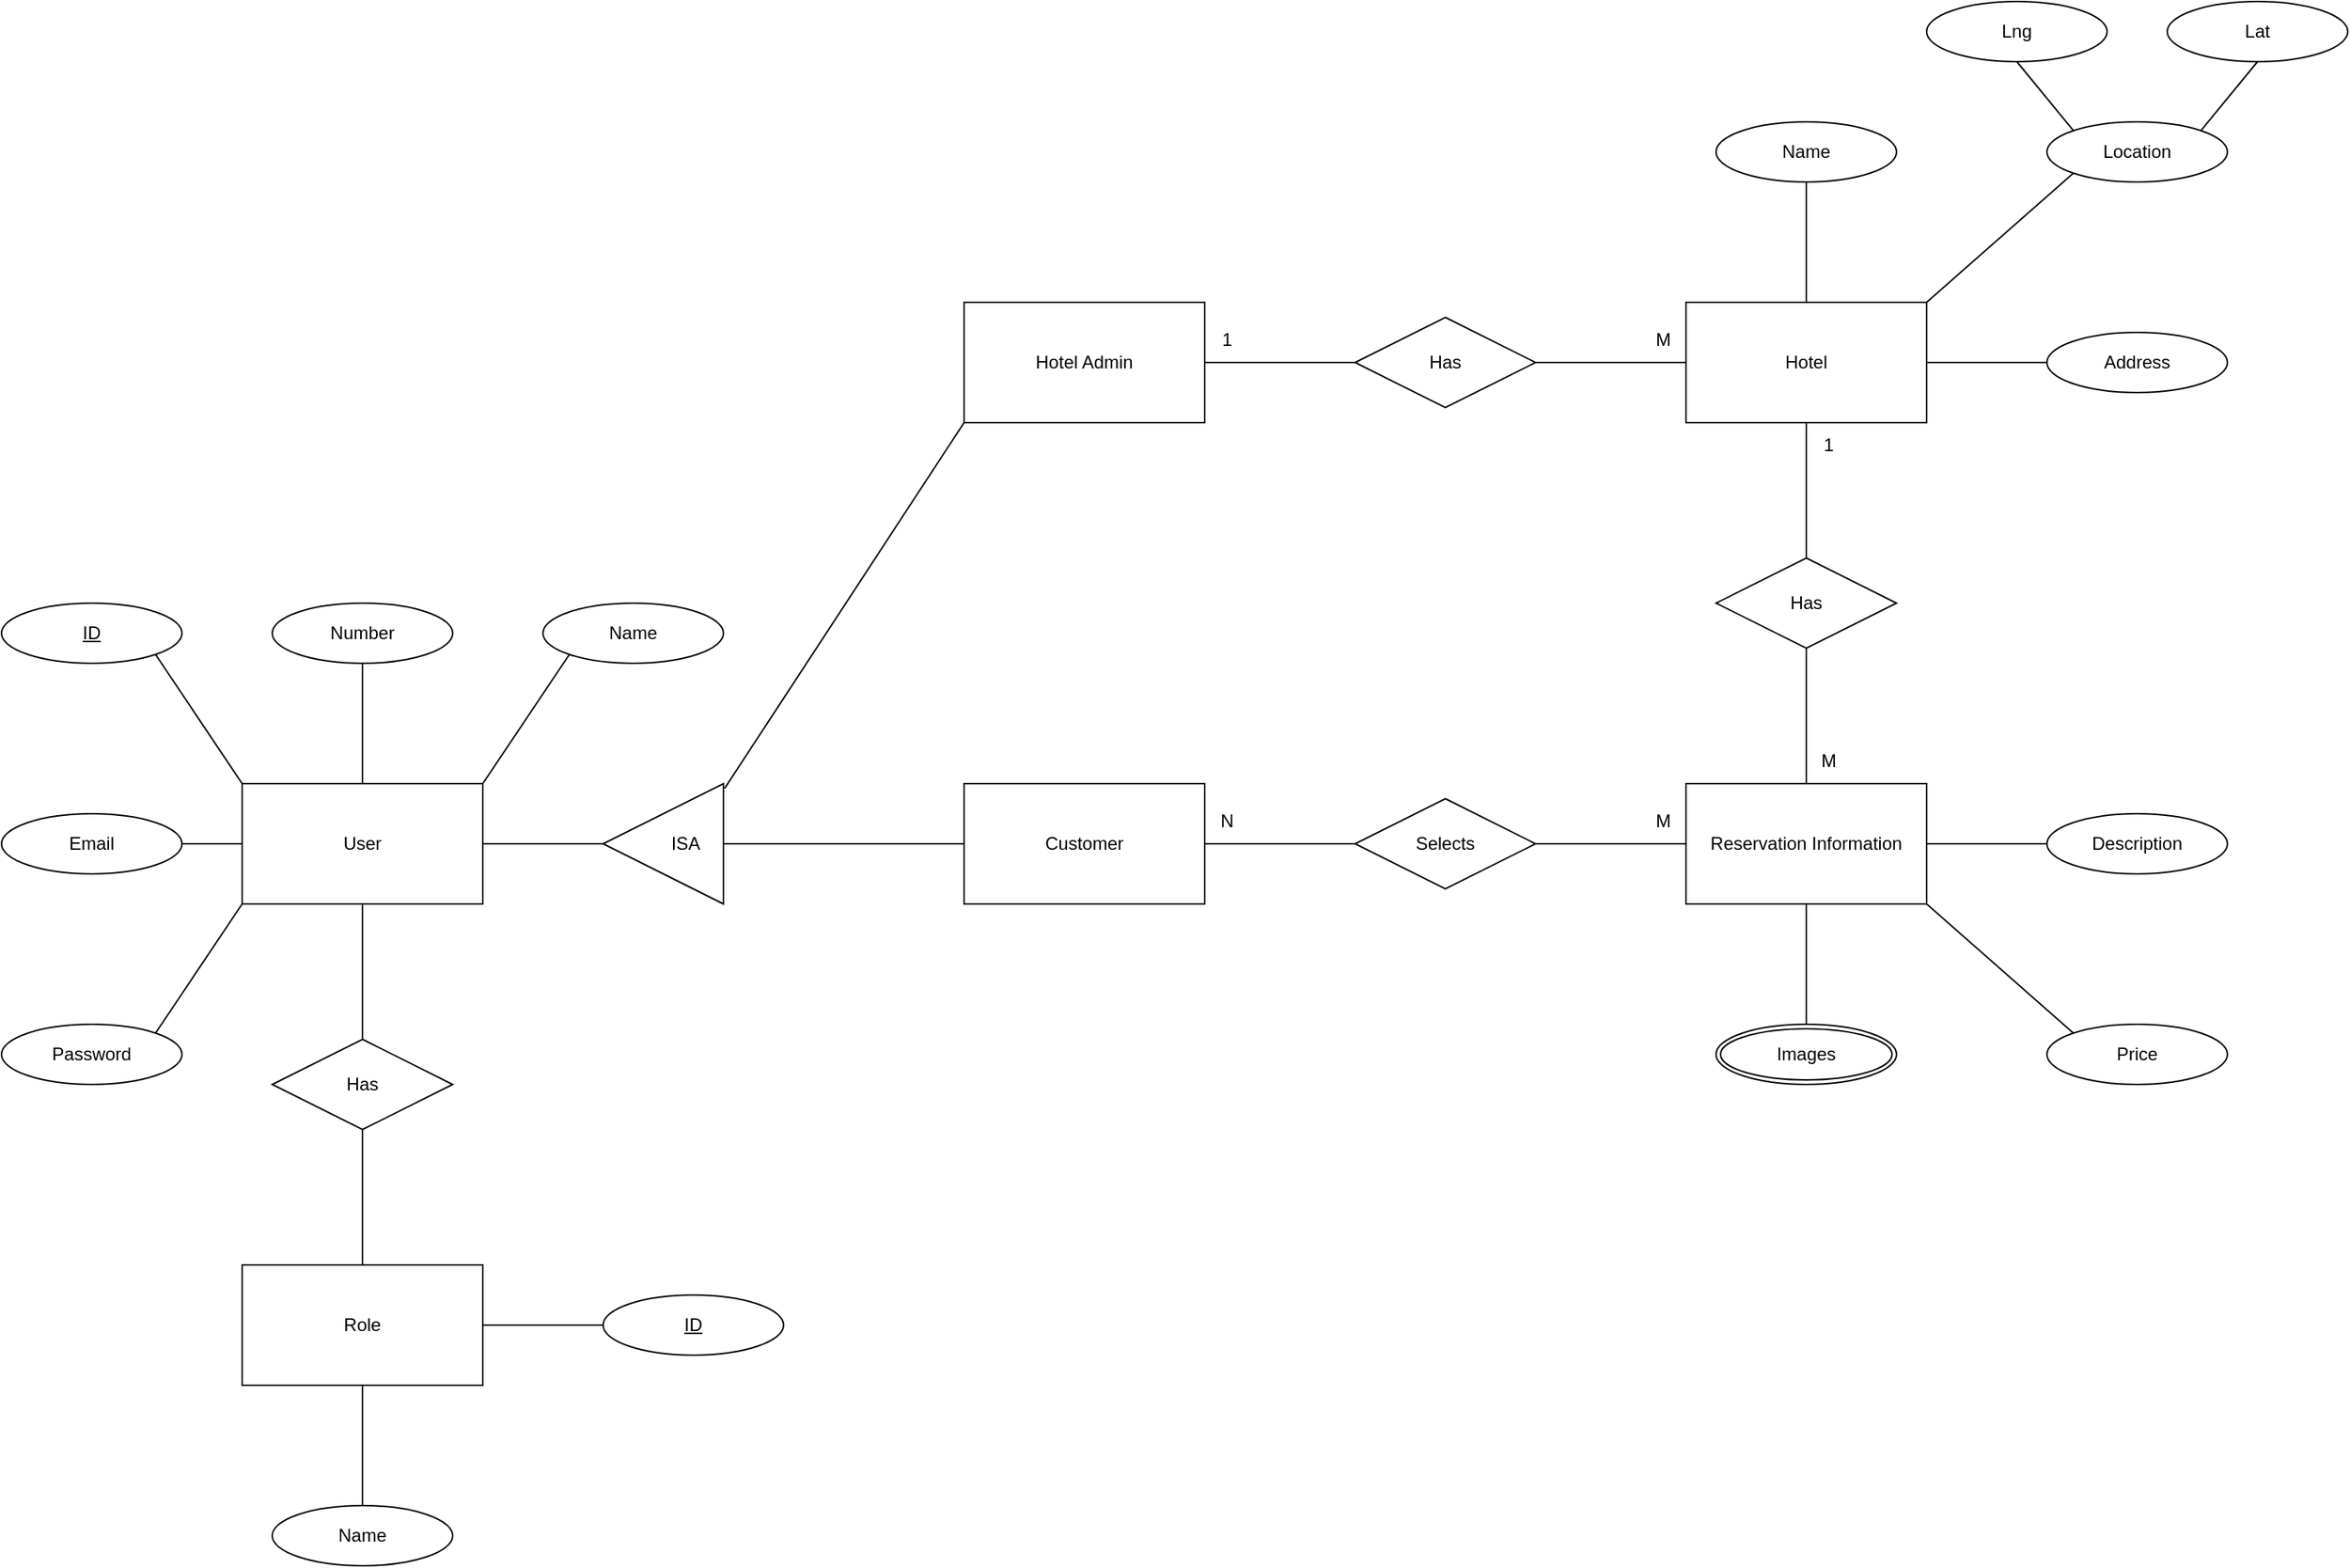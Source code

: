 <mxfile version="16.5.1" type="device"><diagram id="xCoGVPV_n5M5hpCz1Kdj" name="ER"><mxGraphModel dx="2071" dy="1864" grid="1" gridSize="10" guides="1" tooltips="1" connect="1" arrows="1" fold="1" page="1" pageScale="1" pageWidth="850" pageHeight="1100" math="0" shadow="0"><root><mxCell id="0"/><mxCell id="1" parent="0"/><mxCell id="3nHlINzBv2xCB2GCMG4g-1" value="Hotel Admin" style="whiteSpace=wrap;html=1;align=center;" parent="1" vertex="1"><mxGeometry x="200" y="120" width="160" height="80" as="geometry"/></mxCell><mxCell id="3nHlINzBv2xCB2GCMG4g-11" value="Hotel" style="whiteSpace=wrap;html=1;align=center;" parent="1" vertex="1"><mxGeometry x="680" y="120" width="160" height="80" as="geometry"/></mxCell><mxCell id="3nHlINzBv2xCB2GCMG4g-12" value="Has" style="shape=rhombus;perimeter=rhombusPerimeter;whiteSpace=wrap;html=1;align=center;" parent="1" vertex="1"><mxGeometry x="700" y="290" width="120" height="60" as="geometry"/></mxCell><mxCell id="3nHlINzBv2xCB2GCMG4g-13" value="" style="endArrow=none;html=1;rounded=0;entryX=0.5;entryY=0;entryDx=0;entryDy=0;exitX=0.5;exitY=1;exitDx=0;exitDy=0;" parent="1" source="3nHlINzBv2xCB2GCMG4g-12" target="3nHlINzBv2xCB2GCMG4g-38" edge="1"><mxGeometry width="50" height="50" relative="1" as="geometry"><mxPoint x="320" y="290" as="sourcePoint"/><mxPoint x="390" y="320" as="targetPoint"/></mxGeometry></mxCell><mxCell id="3nHlINzBv2xCB2GCMG4g-14" value="" style="endArrow=none;html=1;rounded=0;entryX=0.5;entryY=0;entryDx=0;entryDy=0;exitX=0.5;exitY=1;exitDx=0;exitDy=0;" parent="1" source="3nHlINzBv2xCB2GCMG4g-11" target="3nHlINzBv2xCB2GCMG4g-12" edge="1"><mxGeometry width="50" height="50" relative="1" as="geometry"><mxPoint x="710" y="320" as="sourcePoint"/><mxPoint x="700" y="420" as="targetPoint"/></mxGeometry></mxCell><mxCell id="3nHlINzBv2xCB2GCMG4g-15" value="Name" style="ellipse;whiteSpace=wrap;html=1;align=center;" parent="1" vertex="1"><mxGeometry x="700" width="120" height="40" as="geometry"/></mxCell><mxCell id="3nHlINzBv2xCB2GCMG4g-16" value="" style="endArrow=none;html=1;rounded=0;entryX=0.5;entryY=1;entryDx=0;entryDy=0;exitX=0.5;exitY=0;exitDx=0;exitDy=0;" parent="1" source="3nHlINzBv2xCB2GCMG4g-11" target="3nHlINzBv2xCB2GCMG4g-15" edge="1"><mxGeometry width="50" height="50" relative="1" as="geometry"><mxPoint x="560" y="130" as="sourcePoint"/><mxPoint x="770" y="220" as="targetPoint"/></mxGeometry></mxCell><mxCell id="3nHlINzBv2xCB2GCMG4g-17" value="Location" style="ellipse;whiteSpace=wrap;html=1;align=center;" parent="1" vertex="1"><mxGeometry x="920" width="120" height="40" as="geometry"/></mxCell><mxCell id="3nHlINzBv2xCB2GCMG4g-18" value="" style="endArrow=none;html=1;rounded=0;exitX=0;exitY=1;exitDx=0;exitDy=0;entryX=1;entryY=0;entryDx=0;entryDy=0;" parent="1" source="3nHlINzBv2xCB2GCMG4g-17" target="3nHlINzBv2xCB2GCMG4g-11" edge="1"><mxGeometry width="50" height="50" relative="1" as="geometry"><mxPoint x="860" y="350" as="sourcePoint"/><mxPoint x="900" y="120" as="targetPoint"/></mxGeometry></mxCell><mxCell id="3nHlINzBv2xCB2GCMG4g-19" value="Address" style="ellipse;whiteSpace=wrap;html=1;align=center;" parent="1" vertex="1"><mxGeometry x="920" y="140" width="120" height="40" as="geometry"/></mxCell><mxCell id="3nHlINzBv2xCB2GCMG4g-20" value="" style="endArrow=none;html=1;rounded=0;entryX=0;entryY=0.5;entryDx=0;entryDy=0;exitX=1;exitY=0.5;exitDx=0;exitDy=0;" parent="1" source="3nHlINzBv2xCB2GCMG4g-11" target="3nHlINzBv2xCB2GCMG4g-19" edge="1"><mxGeometry width="50" height="50" relative="1" as="geometry"><mxPoint x="940" y="110" as="sourcePoint"/><mxPoint x="940" y="30" as="targetPoint"/></mxGeometry></mxCell><mxCell id="3nHlINzBv2xCB2GCMG4g-30" value="" style="triangle;whiteSpace=wrap;html=1;rotation=-180;flipH=0;flipV=0;direction=east;" parent="1" vertex="1"><mxGeometry x="-40" y="440" width="80" height="80" as="geometry"/></mxCell><mxCell id="3nHlINzBv2xCB2GCMG4g-31" value="ISA" style="text;html=1;strokeColor=none;fillColor=none;align=center;verticalAlign=middle;whiteSpace=wrap;rounded=0;" parent="1" vertex="1"><mxGeometry x="-10" y="470" width="50" height="20" as="geometry"/></mxCell><mxCell id="3nHlINzBv2xCB2GCMG4g-32" value="" style="endArrow=none;html=1;rounded=0;entryX=1;entryY=0.5;entryDx=0;entryDy=0;exitX=1;exitY=0.5;exitDx=0;exitDy=0;" parent="1" source="3nHlINzBv2xCB2GCMG4g-30" target="gruyPGR6Sw1rynS9WZsw-2" edge="1"><mxGeometry width="50" height="50" relative="1" as="geometry"><mxPoint x="-11" y="430" as="sourcePoint"/><mxPoint x="-11" y="350" as="targetPoint"/></mxGeometry></mxCell><mxCell id="3nHlINzBv2xCB2GCMG4g-33" value="" style="endArrow=none;html=1;rounded=0;entryX=-0.01;entryY=0.96;entryDx=0;entryDy=0;exitX=0;exitY=1;exitDx=0;exitDy=0;entryPerimeter=0;" parent="1" source="3nHlINzBv2xCB2GCMG4g-1" target="3nHlINzBv2xCB2GCMG4g-30" edge="1"><mxGeometry width="50" height="50" relative="1" as="geometry"><mxPoint x="230" y="390" as="sourcePoint"/><mxPoint x="150" y="390" as="targetPoint"/></mxGeometry></mxCell><mxCell id="3nHlINzBv2xCB2GCMG4g-35" value="Customer" style="whiteSpace=wrap;html=1;align=center;" parent="1" vertex="1"><mxGeometry x="200" y="440" width="160" height="80" as="geometry"/></mxCell><mxCell id="3nHlINzBv2xCB2GCMG4g-37" value="" style="endArrow=none;html=1;rounded=0;entryX=1;entryY=0.5;entryDx=0;entryDy=0;exitX=0;exitY=0.5;exitDx=0;exitDy=0;" parent="1" source="3nHlINzBv2xCB2GCMG4g-35" target="3nHlINzBv2xCB2GCMG4g-31" edge="1"><mxGeometry width="50" height="50" relative="1" as="geometry"><mxPoint x="190" y="560" as="sourcePoint"/><mxPoint x="110" y="560" as="targetPoint"/></mxGeometry></mxCell><mxCell id="3nHlINzBv2xCB2GCMG4g-38" value="Reservation Information" style="whiteSpace=wrap;html=1;align=center;" parent="1" vertex="1"><mxGeometry x="680" y="440" width="160" height="80" as="geometry"/></mxCell><mxCell id="3nHlINzBv2xCB2GCMG4g-40" value="Has" style="shape=rhombus;perimeter=rhombusPerimeter;whiteSpace=wrap;html=1;align=center;" parent="1" vertex="1"><mxGeometry x="460" y="130" width="120" height="60" as="geometry"/></mxCell><mxCell id="3nHlINzBv2xCB2GCMG4g-41" value="" style="endArrow=none;html=1;rounded=0;entryX=1;entryY=0.5;entryDx=0;entryDy=0;exitX=0;exitY=0.5;exitDx=0;exitDy=0;" parent="1" source="3nHlINzBv2xCB2GCMG4g-40" target="3nHlINzBv2xCB2GCMG4g-1" edge="1"><mxGeometry width="50" height="50" relative="1" as="geometry"><mxPoint y="180" as="sourcePoint"/><mxPoint x="440" y="330" as="targetPoint"/></mxGeometry></mxCell><mxCell id="3nHlINzBv2xCB2GCMG4g-42" value="" style="endArrow=none;html=1;rounded=0;entryX=1;entryY=0.5;entryDx=0;entryDy=0;exitX=0;exitY=0.5;exitDx=0;exitDy=0;" parent="1" source="3nHlINzBv2xCB2GCMG4g-11" target="3nHlINzBv2xCB2GCMG4g-40" edge="1"><mxGeometry width="50" height="50" relative="1" as="geometry"><mxPoint x="440" y="90" as="sourcePoint"/><mxPoint x="380" y="310" as="targetPoint"/></mxGeometry></mxCell><mxCell id="3nHlINzBv2xCB2GCMG4g-43" value="Selects" style="shape=rhombus;perimeter=rhombusPerimeter;whiteSpace=wrap;html=1;align=center;" parent="1" vertex="1"><mxGeometry x="460" y="450" width="120" height="60" as="geometry"/></mxCell><mxCell id="3nHlINzBv2xCB2GCMG4g-44" value="" style="endArrow=none;html=1;rounded=0;entryX=0;entryY=0.5;entryDx=0;entryDy=0;exitX=1;exitY=0.5;exitDx=0;exitDy=0;" parent="1" source="3nHlINzBv2xCB2GCMG4g-43" target="3nHlINzBv2xCB2GCMG4g-38" edge="1"><mxGeometry width="50" height="50" relative="1" as="geometry"><mxPoint x="110" y="320" as="sourcePoint"/><mxPoint x="550" y="470" as="targetPoint"/></mxGeometry></mxCell><mxCell id="3nHlINzBv2xCB2GCMG4g-45" value="" style="endArrow=none;html=1;rounded=0;entryX=0;entryY=0.5;entryDx=0;entryDy=0;exitX=1;exitY=0.5;exitDx=0;exitDy=0;" parent="1" source="3nHlINzBv2xCB2GCMG4g-35" target="3nHlINzBv2xCB2GCMG4g-43" edge="1"><mxGeometry width="50" height="50" relative="1" as="geometry"><mxPoint x="550" y="230" as="sourcePoint"/><mxPoint x="490" y="450" as="targetPoint"/></mxGeometry></mxCell><mxCell id="gruyPGR6Sw1rynS9WZsw-2" value="User" style="whiteSpace=wrap;html=1;align=center;" parent="1" vertex="1"><mxGeometry x="-280" y="440" width="160" height="80" as="geometry"/></mxCell><mxCell id="gruyPGR6Sw1rynS9WZsw-3" value="ID" style="ellipse;whiteSpace=wrap;html=1;align=center;fontStyle=4;" parent="1" vertex="1"><mxGeometry x="-440" y="320" width="120" height="40" as="geometry"/></mxCell><mxCell id="gruyPGR6Sw1rynS9WZsw-5" value="Email" style="ellipse;whiteSpace=wrap;html=1;align=center;" parent="1" vertex="1"><mxGeometry x="-440" y="460" width="120" height="40" as="geometry"/></mxCell><mxCell id="gruyPGR6Sw1rynS9WZsw-6" value="Password" style="ellipse;whiteSpace=wrap;html=1;align=center;" parent="1" vertex="1"><mxGeometry x="-440" y="600" width="120" height="40" as="geometry"/></mxCell><mxCell id="gruyPGR6Sw1rynS9WZsw-8" value="" style="endArrow=none;html=1;rounded=0;entryX=1;entryY=1;entryDx=0;entryDy=0;exitX=0;exitY=0;exitDx=0;exitDy=0;" parent="1" source="gruyPGR6Sw1rynS9WZsw-2" target="gruyPGR6Sw1rynS9WZsw-3" edge="1"><mxGeometry width="50" height="50" relative="1" as="geometry"><mxPoint x="-280" y="400" as="sourcePoint"/><mxPoint x="-280" y="370" as="targetPoint"/></mxGeometry></mxCell><mxCell id="gruyPGR6Sw1rynS9WZsw-9" value="" style="endArrow=none;html=1;rounded=0;entryX=1;entryY=0.5;entryDx=0;entryDy=0;exitX=0;exitY=0.5;exitDx=0;exitDy=0;" parent="1" source="gruyPGR6Sw1rynS9WZsw-2" target="gruyPGR6Sw1rynS9WZsw-5" edge="1"><mxGeometry width="50" height="50" relative="1" as="geometry"><mxPoint x="-222.43" y="440" as="sourcePoint"/><mxPoint x="-280.004" y="354.142" as="targetPoint"/></mxGeometry></mxCell><mxCell id="gruyPGR6Sw1rynS9WZsw-10" value="" style="endArrow=none;html=1;rounded=0;entryX=1;entryY=0;entryDx=0;entryDy=0;exitX=0;exitY=1;exitDx=0;exitDy=0;" parent="1" source="gruyPGR6Sw1rynS9WZsw-2" target="gruyPGR6Sw1rynS9WZsw-6" edge="1"><mxGeometry width="50" height="50" relative="1" as="geometry"><mxPoint x="-270" y="490" as="sourcePoint"/><mxPoint x="-310" y="490" as="targetPoint"/></mxGeometry></mxCell><mxCell id="gruyPGR6Sw1rynS9WZsw-16" value="M" style="text;html=1;strokeColor=none;fillColor=none;align=center;verticalAlign=middle;whiteSpace=wrap;rounded=0;" parent="1" vertex="1"><mxGeometry x="650" y="450" width="30" height="30" as="geometry"/></mxCell><mxCell id="gruyPGR6Sw1rynS9WZsw-17" value="N" style="text;html=1;strokeColor=none;fillColor=none;align=center;verticalAlign=middle;whiteSpace=wrap;rounded=0;" parent="1" vertex="1"><mxGeometry x="360" y="450" width="30" height="30" as="geometry"/></mxCell><mxCell id="gruyPGR6Sw1rynS9WZsw-18" value="M" style="text;html=1;strokeColor=none;fillColor=none;align=center;verticalAlign=middle;whiteSpace=wrap;rounded=0;" parent="1" vertex="1"><mxGeometry x="760" y="410" width="30" height="30" as="geometry"/></mxCell><mxCell id="gruyPGR6Sw1rynS9WZsw-19" value="1" style="text;html=1;strokeColor=none;fillColor=none;align=center;verticalAlign=middle;whiteSpace=wrap;rounded=0;" parent="1" vertex="1"><mxGeometry x="760" y="200" width="30" height="30" as="geometry"/></mxCell><mxCell id="gruyPGR6Sw1rynS9WZsw-20" value="M" style="text;html=1;strokeColor=none;fillColor=none;align=center;verticalAlign=middle;whiteSpace=wrap;rounded=0;" parent="1" vertex="1"><mxGeometry x="650" y="130" width="30" height="30" as="geometry"/></mxCell><mxCell id="gruyPGR6Sw1rynS9WZsw-21" value="1" style="text;html=1;strokeColor=none;fillColor=none;align=center;verticalAlign=middle;whiteSpace=wrap;rounded=0;" parent="1" vertex="1"><mxGeometry x="360" y="130" width="30" height="30" as="geometry"/></mxCell><mxCell id="rPgJEGCzj5KkJuLgx8bl-1" value="Description" style="ellipse;whiteSpace=wrap;html=1;align=center;" parent="1" vertex="1"><mxGeometry x="920" y="460" width="120" height="40" as="geometry"/></mxCell><mxCell id="rPgJEGCzj5KkJuLgx8bl-2" value="Price" style="ellipse;whiteSpace=wrap;html=1;align=center;" parent="1" vertex="1"><mxGeometry x="920" y="600" width="120" height="40" as="geometry"/></mxCell><mxCell id="rPgJEGCzj5KkJuLgx8bl-3" value="Images" style="ellipse;shape=doubleEllipse;margin=3;whiteSpace=wrap;html=1;align=center;" parent="1" vertex="1"><mxGeometry x="700" y="600" width="120" height="40" as="geometry"/></mxCell><mxCell id="rPgJEGCzj5KkJuLgx8bl-4" value="" style="endArrow=none;html=1;rounded=0;entryX=0.5;entryY=1;entryDx=0;entryDy=0;exitX=0.5;exitY=0;exitDx=0;exitDy=0;" parent="1" source="rPgJEGCzj5KkJuLgx8bl-3" target="3nHlINzBv2xCB2GCMG4g-38" edge="1"><mxGeometry width="50" height="50" relative="1" as="geometry"><mxPoint x="550" y="580.0" as="sourcePoint"/><mxPoint x="650" y="580.0" as="targetPoint"/></mxGeometry></mxCell><mxCell id="rPgJEGCzj5KkJuLgx8bl-5" value="" style="endArrow=none;html=1;rounded=0;entryX=1;entryY=1;entryDx=0;entryDy=0;exitX=0;exitY=0;exitDx=0;exitDy=0;" parent="1" source="rPgJEGCzj5KkJuLgx8bl-2" target="3nHlINzBv2xCB2GCMG4g-38" edge="1"><mxGeometry width="50" height="50" relative="1" as="geometry"><mxPoint x="838.82" y="620.0" as="sourcePoint"/><mxPoint x="838.82" y="540.0" as="targetPoint"/></mxGeometry></mxCell><mxCell id="rPgJEGCzj5KkJuLgx8bl-6" value="" style="endArrow=none;html=1;rounded=0;entryX=1;entryY=0.5;entryDx=0;entryDy=0;exitX=0;exitY=0.5;exitDx=0;exitDy=0;" parent="1" source="rPgJEGCzj5KkJuLgx8bl-1" target="3nHlINzBv2xCB2GCMG4g-38" edge="1"><mxGeometry width="50" height="50" relative="1" as="geometry"><mxPoint x="1007.574" y="605.858" as="sourcePoint"/><mxPoint x="910" y="520.0" as="targetPoint"/></mxGeometry></mxCell><mxCell id="rPgJEGCzj5KkJuLgx8bl-8" value="" style="endArrow=none;html=1;rounded=0;exitX=0.5;exitY=1;exitDx=0;exitDy=0;entryX=0.5;entryY=0;entryDx=0;entryDy=0;" parent="1" source="gruyPGR6Sw1rynS9WZsw-2" target="rPgJEGCzj5KkJuLgx8bl-10" edge="1"><mxGeometry width="50" height="50" relative="1" as="geometry"><mxPoint x="-270" y="530.0" as="sourcePoint"/><mxPoint x="-100" y="590" as="targetPoint"/></mxGeometry></mxCell><mxCell id="rPgJEGCzj5KkJuLgx8bl-9" value="Role" style="whiteSpace=wrap;html=1;align=center;" parent="1" vertex="1"><mxGeometry x="-280" y="760" width="160" height="80" as="geometry"/></mxCell><mxCell id="rPgJEGCzj5KkJuLgx8bl-10" value="Has" style="shape=rhombus;perimeter=rhombusPerimeter;whiteSpace=wrap;html=1;align=center;" parent="1" vertex="1"><mxGeometry x="-260" y="610" width="120" height="60" as="geometry"/></mxCell><mxCell id="rPgJEGCzj5KkJuLgx8bl-11" value="" style="endArrow=none;html=1;rounded=0;exitX=0.5;exitY=1;exitDx=0;exitDy=0;entryX=0.5;entryY=0;entryDx=0;entryDy=0;" parent="1" source="rPgJEGCzj5KkJuLgx8bl-10" target="rPgJEGCzj5KkJuLgx8bl-9" edge="1"><mxGeometry width="50" height="50" relative="1" as="geometry"><mxPoint x="60" y="710.0" as="sourcePoint"/><mxPoint x="60" y="790.0" as="targetPoint"/></mxGeometry></mxCell><mxCell id="rPgJEGCzj5KkJuLgx8bl-12" value="ID" style="ellipse;whiteSpace=wrap;html=1;align=center;fontStyle=4;" parent="1" vertex="1"><mxGeometry x="-40" y="780" width="120" height="40" as="geometry"/></mxCell><mxCell id="rPgJEGCzj5KkJuLgx8bl-13" value="Name" style="ellipse;whiteSpace=wrap;html=1;align=center;" parent="1" vertex="1"><mxGeometry x="-260" y="920" width="120" height="40" as="geometry"/></mxCell><mxCell id="rPgJEGCzj5KkJuLgx8bl-14" value="" style="endArrow=none;html=1;rounded=0;entryX=0;entryY=0.5;entryDx=0;entryDy=0;exitX=1;exitY=0.5;exitDx=0;exitDy=0;" parent="1" source="rPgJEGCzj5KkJuLgx8bl-9" target="rPgJEGCzj5KkJuLgx8bl-12" edge="1"><mxGeometry width="50" height="50" relative="1" as="geometry"><mxPoint x="80" y="650.0" as="sourcePoint"/><mxPoint x="22.426" y="735.858" as="targetPoint"/></mxGeometry></mxCell><mxCell id="rPgJEGCzj5KkJuLgx8bl-15" value="" style="endArrow=none;html=1;rounded=0;entryX=0.5;entryY=0;entryDx=0;entryDy=0;exitX=0.5;exitY=1;exitDx=0;exitDy=0;" parent="1" source="rPgJEGCzj5KkJuLgx8bl-9" target="rPgJEGCzj5KkJuLgx8bl-13" edge="1"><mxGeometry width="50" height="50" relative="1" as="geometry"><mxPoint x="-110" y="900.0" as="sourcePoint"/><mxPoint x="-30" y="900.0" as="targetPoint"/></mxGeometry></mxCell><mxCell id="foFr0q7Kore_g0JgYHGd-1" value="Number" style="ellipse;whiteSpace=wrap;html=1;align=center;" parent="1" vertex="1"><mxGeometry x="-260" y="320" width="120" height="40" as="geometry"/></mxCell><mxCell id="foFr0q7Kore_g0JgYHGd-2" value="" style="endArrow=none;html=1;rounded=0;entryX=0.5;entryY=1;entryDx=0;entryDy=0;exitX=0.5;exitY=0;exitDx=0;exitDy=0;" parent="1" source="gruyPGR6Sw1rynS9WZsw-2" target="foFr0q7Kore_g0JgYHGd-1" edge="1"><mxGeometry width="50" height="50" relative="1" as="geometry"><mxPoint x="40.0" y="450" as="sourcePoint"/><mxPoint x="-17.574" y="364.142" as="targetPoint"/></mxGeometry></mxCell><mxCell id="foFr0q7Kore_g0JgYHGd-3" value="Name" style="ellipse;whiteSpace=wrap;html=1;align=center;" parent="1" vertex="1"><mxGeometry x="-80" y="320" width="120" height="40" as="geometry"/></mxCell><mxCell id="foFr0q7Kore_g0JgYHGd-4" value="" style="endArrow=none;html=1;rounded=0;entryX=0;entryY=1;entryDx=0;entryDy=0;exitX=1;exitY=0;exitDx=0;exitDy=0;" parent="1" source="gruyPGR6Sw1rynS9WZsw-2" target="foFr0q7Kore_g0JgYHGd-3" edge="1"><mxGeometry width="50" height="50" relative="1" as="geometry"><mxPoint x="-190" y="450" as="sourcePoint"/><mxPoint x="-190" y="370" as="targetPoint"/></mxGeometry></mxCell><mxCell id="ALELg9iLJMEHXqLeoAfx-1" value="Lat" style="ellipse;whiteSpace=wrap;html=1;align=center;" vertex="1" parent="1"><mxGeometry x="1000" y="-80" width="120" height="40" as="geometry"/></mxCell><mxCell id="ALELg9iLJMEHXqLeoAfx-2" value="Lng" style="ellipse;whiteSpace=wrap;html=1;align=center;" vertex="1" parent="1"><mxGeometry x="840" y="-80" width="120" height="40" as="geometry"/></mxCell><mxCell id="ALELg9iLJMEHXqLeoAfx-3" value="" style="endArrow=none;html=1;rounded=0;exitX=0.5;exitY=1;exitDx=0;exitDy=0;entryX=0;entryY=0;entryDx=0;entryDy=0;" edge="1" parent="1" source="ALELg9iLJMEHXqLeoAfx-2" target="3nHlINzBv2xCB2GCMG4g-17"><mxGeometry width="50" height="50" relative="1" as="geometry"><mxPoint x="947.574" y="44.142" as="sourcePoint"/><mxPoint x="850" y="130" as="targetPoint"/></mxGeometry></mxCell><mxCell id="ALELg9iLJMEHXqLeoAfx-4" value="" style="endArrow=none;html=1;rounded=0;exitX=0.5;exitY=1;exitDx=0;exitDy=0;entryX=1;entryY=0;entryDx=0;entryDy=0;" edge="1" parent="1" source="ALELg9iLJMEHXqLeoAfx-1" target="3nHlINzBv2xCB2GCMG4g-17"><mxGeometry width="50" height="50" relative="1" as="geometry"><mxPoint x="910" y="-30" as="sourcePoint"/><mxPoint x="947.574" y="15.858" as="targetPoint"/></mxGeometry></mxCell></root></mxGraphModel></diagram></mxfile>